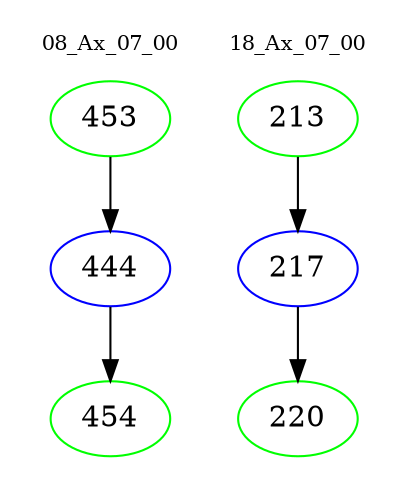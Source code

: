 digraph{
subgraph cluster_0 {
color = white
label = "08_Ax_07_00";
fontsize=10;
T0_453 [label="453", color="green"]
T0_453 -> T0_444 [color="black"]
T0_444 [label="444", color="blue"]
T0_444 -> T0_454 [color="black"]
T0_454 [label="454", color="green"]
}
subgraph cluster_1 {
color = white
label = "18_Ax_07_00";
fontsize=10;
T1_213 [label="213", color="green"]
T1_213 -> T1_217 [color="black"]
T1_217 [label="217", color="blue"]
T1_217 -> T1_220 [color="black"]
T1_220 [label="220", color="green"]
}
}
